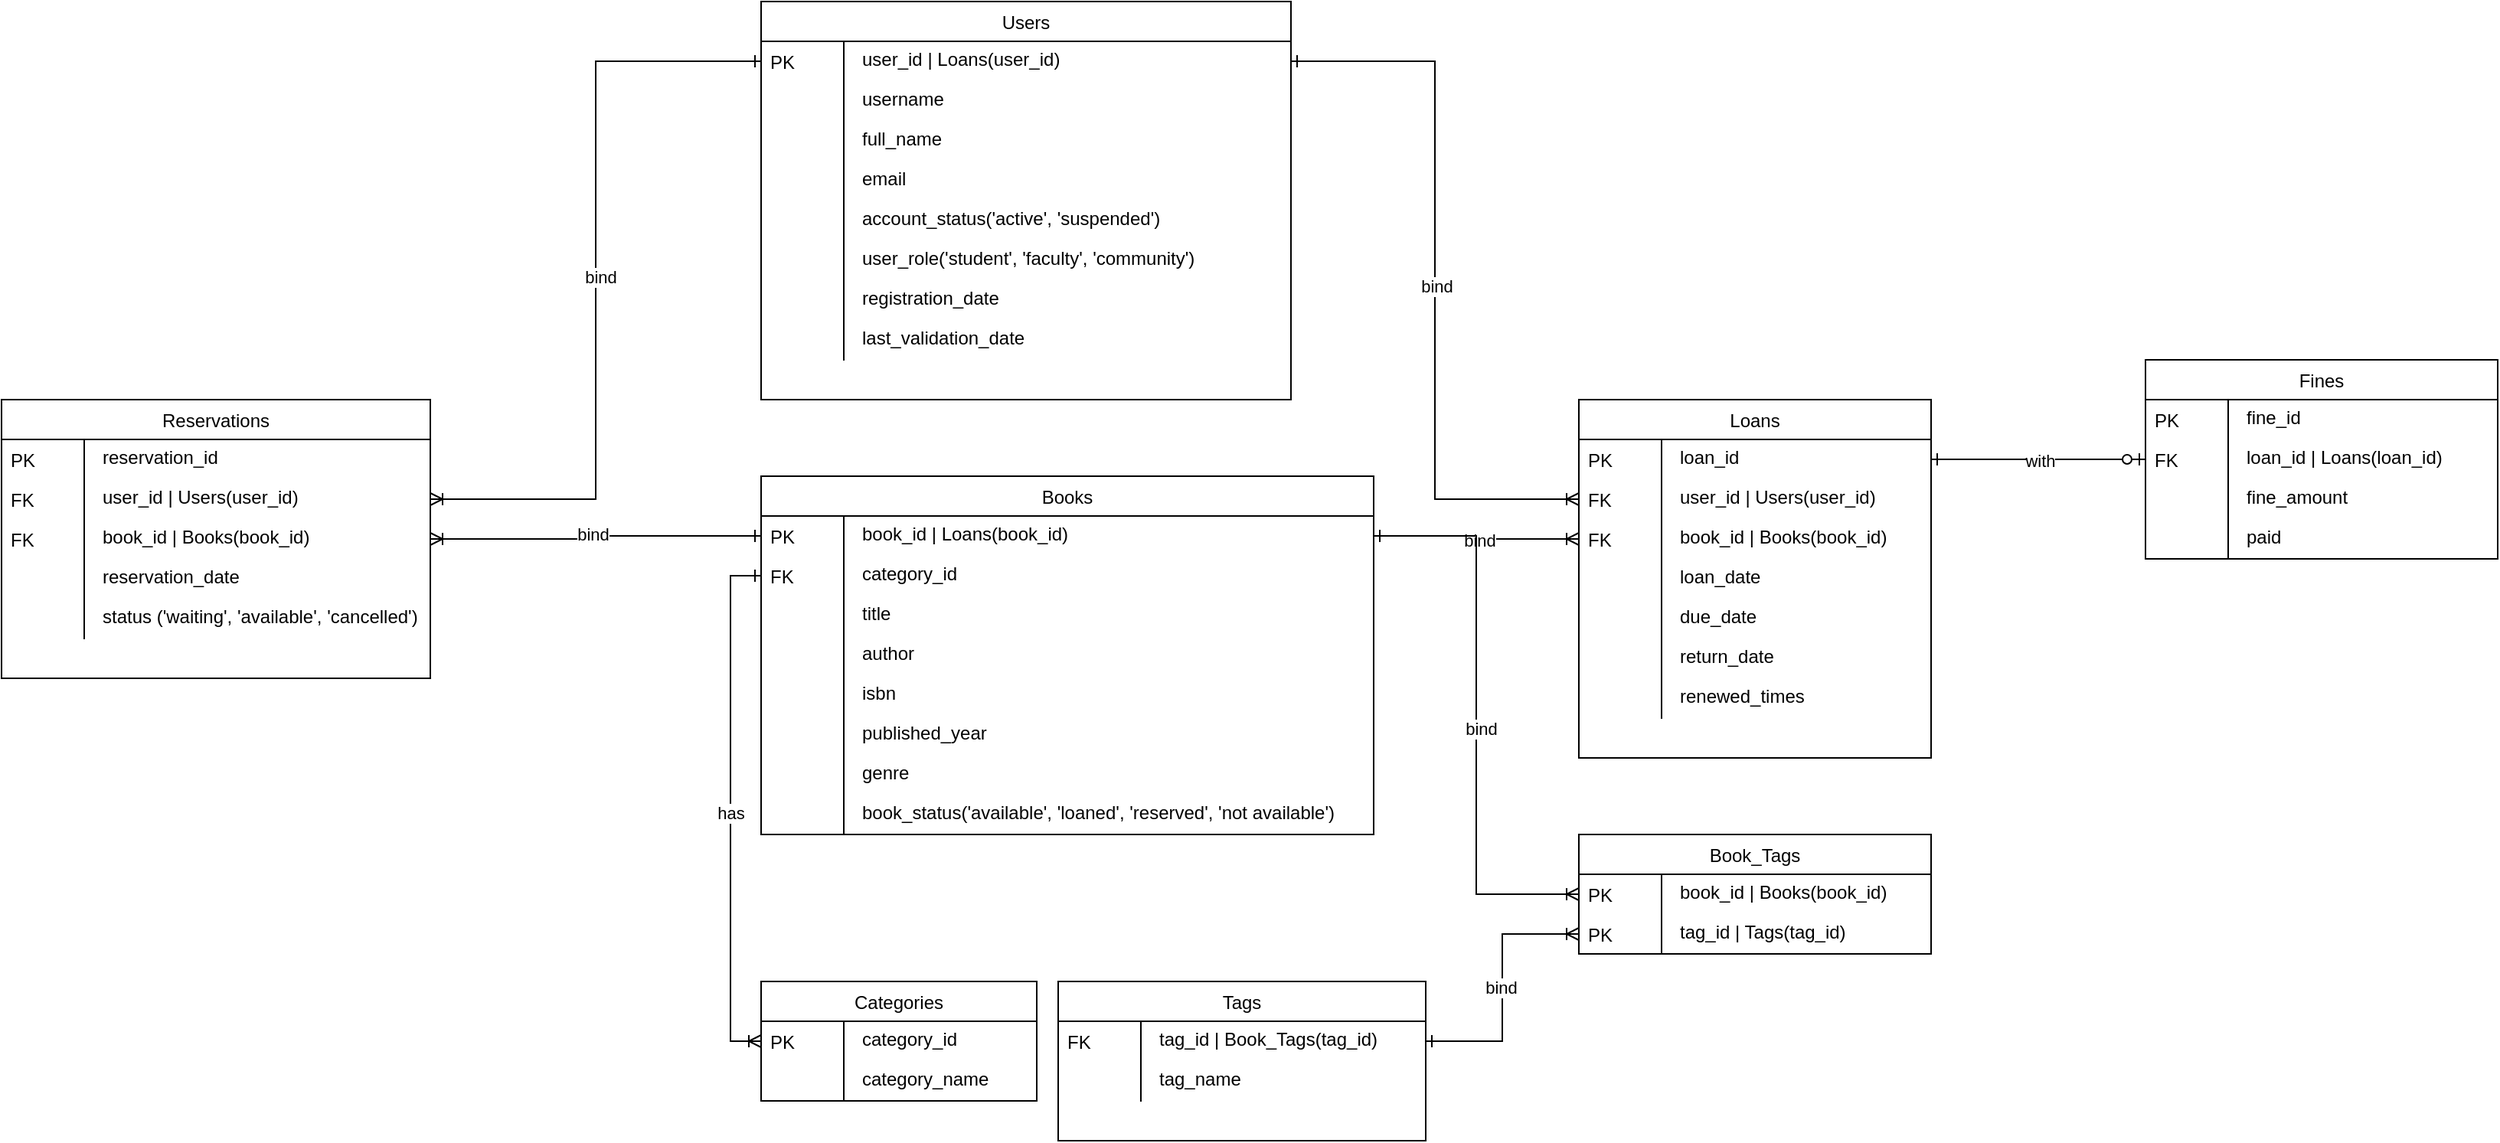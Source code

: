 <mxfile version="22.1.4" type="github">
  <diagram name="Page-1" id="wPOBaZBZE7tNI7YUTWre">
    <mxGraphModel dx="2874" dy="1925" grid="1" gridSize="10" guides="1" tooltips="1" connect="1" arrows="1" fold="1" page="1" pageScale="1" pageWidth="850" pageHeight="1100" math="0" shadow="0">
      <root>
        <mxCell id="0" />
        <mxCell id="1" parent="0" />
        <mxCell id="IFfx8L1EMS8ojiexpwJk-1" value="Users" style="swimlane;fontStyle=0;childLayout=stackLayout;horizontal=1;startSize=26;fillColor=default;horizontalStack=0;resizeParent=1;resizeLast=0;collapsible=1;marginBottom=0;swimlaneFillColor=default;align=center;" parent="1" vertex="1">
          <mxGeometry x="556" y="80" width="346" height="260" as="geometry" />
        </mxCell>
        <mxCell id="IFfx8L1EMS8ojiexpwJk-2" value="user_id | Loans(user_id)" style="shape=partialRectangle;top=0;left=0;right=0;bottom=0;align=left;verticalAlign=top;spacingTop=-2;fillColor=none;spacingLeft=64;spacingRight=4;overflow=hidden;rotatable=0;points=[[0,0.5],[1,0.5]];portConstraint=eastwest;dropTarget=0;" parent="IFfx8L1EMS8ojiexpwJk-1" vertex="1">
          <mxGeometry y="26" width="346" height="26" as="geometry" />
        </mxCell>
        <mxCell id="IFfx8L1EMS8ojiexpwJk-3" value="PK" style="shape=partialRectangle;top=0;left=0;bottom=0;fillColor=none;align=left;verticalAlign=middle;spacingLeft=4;spacingRight=4;overflow=hidden;rotatable=180;points=[];portConstraint=eastwest;part=1;" parent="IFfx8L1EMS8ojiexpwJk-2" vertex="1" connectable="0">
          <mxGeometry width="54" height="26" as="geometry" />
        </mxCell>
        <mxCell id="IFfx8L1EMS8ojiexpwJk-4" value="username" style="shape=partialRectangle;top=0;left=0;right=0;bottom=0;align=left;verticalAlign=top;spacingTop=-2;fillColor=none;spacingLeft=64;spacingRight=4;overflow=hidden;rotatable=0;points=[[0,0.5],[1,0.5]];portConstraint=eastwest;dropTarget=0;" parent="IFfx8L1EMS8ojiexpwJk-1" vertex="1">
          <mxGeometry y="52" width="346" height="26" as="geometry" />
        </mxCell>
        <mxCell id="IFfx8L1EMS8ojiexpwJk-5" value="" style="shape=partialRectangle;top=0;left=0;bottom=0;fillColor=none;align=left;verticalAlign=middle;spacingLeft=4;spacingRight=4;overflow=hidden;rotatable=180;points=[];portConstraint=eastwest;part=1;" parent="IFfx8L1EMS8ojiexpwJk-4" vertex="1" connectable="0">
          <mxGeometry width="54" height="26" as="geometry" />
        </mxCell>
        <mxCell id="IFfx8L1EMS8ojiexpwJk-6" value="full_name" style="shape=partialRectangle;top=0;left=0;right=0;bottom=0;align=left;verticalAlign=top;spacingTop=-2;fillColor=none;spacingLeft=64;spacingRight=4;overflow=hidden;rotatable=0;points=[[0,0.5],[1,0.5]];portConstraint=eastwest;dropTarget=0;" parent="IFfx8L1EMS8ojiexpwJk-1" vertex="1">
          <mxGeometry y="78" width="346" height="26" as="geometry" />
        </mxCell>
        <mxCell id="IFfx8L1EMS8ojiexpwJk-7" value="" style="shape=partialRectangle;top=0;left=0;bottom=0;fillColor=none;align=left;verticalAlign=middle;spacingLeft=4;spacingRight=4;overflow=hidden;rotatable=180;points=[];portConstraint=eastwest;part=1;" parent="IFfx8L1EMS8ojiexpwJk-6" vertex="1" connectable="0">
          <mxGeometry width="54" height="26" as="geometry" />
        </mxCell>
        <mxCell id="IFfx8L1EMS8ojiexpwJk-8" value="email" style="shape=partialRectangle;top=0;left=0;right=0;bottom=0;align=left;verticalAlign=top;spacingTop=-2;fillColor=none;spacingLeft=64;spacingRight=4;overflow=hidden;rotatable=0;points=[[0,0.5],[1,0.5]];portConstraint=eastwest;dropTarget=0;" parent="IFfx8L1EMS8ojiexpwJk-1" vertex="1">
          <mxGeometry y="104" width="346" height="26" as="geometry" />
        </mxCell>
        <mxCell id="IFfx8L1EMS8ojiexpwJk-9" value="" style="shape=partialRectangle;top=0;left=0;bottom=0;fillColor=none;align=left;verticalAlign=middle;spacingLeft=4;spacingRight=4;overflow=hidden;rotatable=180;points=[];portConstraint=eastwest;part=1;" parent="IFfx8L1EMS8ojiexpwJk-8" vertex="1" connectable="0">
          <mxGeometry width="54" height="26" as="geometry" />
        </mxCell>
        <mxCell id="IFfx8L1EMS8ojiexpwJk-10" value="account_status(&#39;active&#39;, &#39;suspended&#39;)" style="shape=partialRectangle;top=0;left=0;right=0;bottom=0;align=left;verticalAlign=top;spacingTop=-2;fillColor=none;spacingLeft=64;spacingRight=4;overflow=hidden;rotatable=0;points=[[0,0.5],[1,0.5]];portConstraint=eastwest;dropTarget=0;" parent="IFfx8L1EMS8ojiexpwJk-1" vertex="1">
          <mxGeometry y="130" width="346" height="26" as="geometry" />
        </mxCell>
        <mxCell id="IFfx8L1EMS8ojiexpwJk-11" value="" style="shape=partialRectangle;top=0;left=0;bottom=0;fillColor=none;align=left;verticalAlign=middle;spacingLeft=4;spacingRight=4;overflow=hidden;rotatable=180;points=[];portConstraint=eastwest;part=1;" parent="IFfx8L1EMS8ojiexpwJk-10" vertex="1" connectable="0">
          <mxGeometry width="54" height="26" as="geometry" />
        </mxCell>
        <mxCell id="IFfx8L1EMS8ojiexpwJk-12" value="user_role(&#39;student&#39;, &#39;faculty&#39;, &#39;community&#39;)" style="shape=partialRectangle;top=0;left=0;right=0;bottom=0;align=left;verticalAlign=top;spacingTop=-2;fillColor=none;spacingLeft=64;spacingRight=4;overflow=hidden;rotatable=0;points=[[0,0.5],[1,0.5]];portConstraint=eastwest;dropTarget=0;" parent="IFfx8L1EMS8ojiexpwJk-1" vertex="1">
          <mxGeometry y="156" width="346" height="26" as="geometry" />
        </mxCell>
        <mxCell id="IFfx8L1EMS8ojiexpwJk-13" value="" style="shape=partialRectangle;top=0;left=0;bottom=0;fillColor=none;align=left;verticalAlign=middle;spacingLeft=4;spacingRight=4;overflow=hidden;rotatable=180;points=[];portConstraint=eastwest;part=1;" parent="IFfx8L1EMS8ojiexpwJk-12" vertex="1" connectable="0">
          <mxGeometry width="54" height="26" as="geometry" />
        </mxCell>
        <mxCell id="IFfx8L1EMS8ojiexpwJk-14" value="registration_date" style="shape=partialRectangle;top=0;left=0;right=0;bottom=0;align=left;verticalAlign=top;spacingTop=-2;fillColor=none;spacingLeft=64;spacingRight=4;overflow=hidden;rotatable=0;points=[[0,0.5],[1,0.5]];portConstraint=eastwest;dropTarget=0;" parent="IFfx8L1EMS8ojiexpwJk-1" vertex="1">
          <mxGeometry y="182" width="346" height="26" as="geometry" />
        </mxCell>
        <mxCell id="IFfx8L1EMS8ojiexpwJk-15" value="" style="shape=partialRectangle;top=0;left=0;bottom=0;fillColor=none;align=left;verticalAlign=middle;spacingLeft=4;spacingRight=4;overflow=hidden;rotatable=180;points=[];portConstraint=eastwest;part=1;" parent="IFfx8L1EMS8ojiexpwJk-14" vertex="1" connectable="0">
          <mxGeometry width="54" height="26" as="geometry" />
        </mxCell>
        <mxCell id="IFfx8L1EMS8ojiexpwJk-16" value="last_validation_date" style="shape=partialRectangle;top=0;left=0;right=0;bottom=0;align=left;verticalAlign=top;spacingTop=-2;fillColor=none;spacingLeft=64;spacingRight=4;overflow=hidden;rotatable=0;points=[[0,0.5],[1,0.5]];portConstraint=eastwest;dropTarget=0;" parent="IFfx8L1EMS8ojiexpwJk-1" vertex="1">
          <mxGeometry y="208" width="346" height="26" as="geometry" />
        </mxCell>
        <mxCell id="IFfx8L1EMS8ojiexpwJk-17" value="" style="shape=partialRectangle;top=0;left=0;bottom=0;fillColor=none;align=left;verticalAlign=middle;spacingLeft=4;spacingRight=4;overflow=hidden;rotatable=180;points=[];portConstraint=eastwest;part=1;" parent="IFfx8L1EMS8ojiexpwJk-16" vertex="1" connectable="0">
          <mxGeometry width="54" height="26" as="geometry" />
        </mxCell>
        <mxCell id="IFfx8L1EMS8ojiexpwJk-20" value="Books" style="swimlane;fontStyle=0;childLayout=stackLayout;horizontal=1;startSize=26;fillColor=default;horizontalStack=0;resizeParent=1;resizeLast=0;collapsible=1;marginBottom=0;swimlaneFillColor=default;align=center;" parent="1" vertex="1">
          <mxGeometry x="556" y="390" width="400" height="234" as="geometry" />
        </mxCell>
        <mxCell id="IFfx8L1EMS8ojiexpwJk-21" value="book_id | Loans(book_id)" style="shape=partialRectangle;top=0;left=0;right=0;bottom=0;align=left;verticalAlign=top;spacingTop=-2;fillColor=none;spacingLeft=64;spacingRight=4;overflow=hidden;rotatable=0;points=[[0,0.5],[1,0.5]];portConstraint=eastwest;dropTarget=0;" parent="IFfx8L1EMS8ojiexpwJk-20" vertex="1">
          <mxGeometry y="26" width="400" height="26" as="geometry" />
        </mxCell>
        <mxCell id="IFfx8L1EMS8ojiexpwJk-22" value="PK" style="shape=partialRectangle;top=0;left=0;bottom=0;fillColor=none;align=left;verticalAlign=middle;spacingLeft=4;spacingRight=4;overflow=hidden;rotatable=180;points=[];portConstraint=eastwest;part=1;" parent="IFfx8L1EMS8ojiexpwJk-21" vertex="1" connectable="0">
          <mxGeometry width="54" height="26" as="geometry" />
        </mxCell>
        <mxCell id="PrtX7hDFaPL1FRTSaG6n-14" value="category_id" style="shape=partialRectangle;top=0;left=0;right=0;bottom=0;align=left;verticalAlign=top;spacingTop=-2;fillColor=none;spacingLeft=64;spacingRight=4;overflow=hidden;rotatable=0;points=[[0,0.5],[1,0.5]];portConstraint=eastwest;dropTarget=0;" vertex="1" parent="IFfx8L1EMS8ojiexpwJk-20">
          <mxGeometry y="52" width="400" height="26" as="geometry" />
        </mxCell>
        <mxCell id="PrtX7hDFaPL1FRTSaG6n-15" value="FK" style="shape=partialRectangle;top=0;left=0;bottom=0;fillColor=none;align=left;verticalAlign=middle;spacingLeft=4;spacingRight=4;overflow=hidden;rotatable=180;points=[];portConstraint=eastwest;part=1;" vertex="1" connectable="0" parent="PrtX7hDFaPL1FRTSaG6n-14">
          <mxGeometry width="54" height="26" as="geometry" />
        </mxCell>
        <mxCell id="IFfx8L1EMS8ojiexpwJk-23" value="title" style="shape=partialRectangle;top=0;left=0;right=0;bottom=0;align=left;verticalAlign=top;spacingTop=-2;fillColor=none;spacingLeft=64;spacingRight=4;overflow=hidden;rotatable=0;points=[[0,0.5],[1,0.5]];portConstraint=eastwest;dropTarget=0;" parent="IFfx8L1EMS8ojiexpwJk-20" vertex="1">
          <mxGeometry y="78" width="400" height="26" as="geometry" />
        </mxCell>
        <mxCell id="IFfx8L1EMS8ojiexpwJk-24" value="" style="shape=partialRectangle;top=0;left=0;bottom=0;fillColor=none;align=left;verticalAlign=middle;spacingLeft=4;spacingRight=4;overflow=hidden;rotatable=180;points=[];portConstraint=eastwest;part=1;" parent="IFfx8L1EMS8ojiexpwJk-23" vertex="1" connectable="0">
          <mxGeometry width="54" height="26" as="geometry" />
        </mxCell>
        <mxCell id="IFfx8L1EMS8ojiexpwJk-25" value="author" style="shape=partialRectangle;top=0;left=0;right=0;bottom=0;align=left;verticalAlign=top;spacingTop=-2;fillColor=none;spacingLeft=64;spacingRight=4;overflow=hidden;rotatable=0;points=[[0,0.5],[1,0.5]];portConstraint=eastwest;dropTarget=0;" parent="IFfx8L1EMS8ojiexpwJk-20" vertex="1">
          <mxGeometry y="104" width="400" height="26" as="geometry" />
        </mxCell>
        <mxCell id="IFfx8L1EMS8ojiexpwJk-26" value="" style="shape=partialRectangle;top=0;left=0;bottom=0;fillColor=none;align=left;verticalAlign=middle;spacingLeft=4;spacingRight=4;overflow=hidden;rotatable=180;points=[];portConstraint=eastwest;part=1;" parent="IFfx8L1EMS8ojiexpwJk-25" vertex="1" connectable="0">
          <mxGeometry width="54" height="26" as="geometry" />
        </mxCell>
        <mxCell id="IFfx8L1EMS8ojiexpwJk-27" value="isbn" style="shape=partialRectangle;top=0;left=0;right=0;bottom=0;align=left;verticalAlign=top;spacingTop=-2;fillColor=none;spacingLeft=64;spacingRight=4;overflow=hidden;rotatable=0;points=[[0,0.5],[1,0.5]];portConstraint=eastwest;dropTarget=0;" parent="IFfx8L1EMS8ojiexpwJk-20" vertex="1">
          <mxGeometry y="130" width="400" height="26" as="geometry" />
        </mxCell>
        <mxCell id="IFfx8L1EMS8ojiexpwJk-28" value="" style="shape=partialRectangle;top=0;left=0;bottom=0;fillColor=none;align=left;verticalAlign=middle;spacingLeft=4;spacingRight=4;overflow=hidden;rotatable=180;points=[];portConstraint=eastwest;part=1;" parent="IFfx8L1EMS8ojiexpwJk-27" vertex="1" connectable="0">
          <mxGeometry width="54" height="26" as="geometry" />
        </mxCell>
        <mxCell id="IFfx8L1EMS8ojiexpwJk-29" value="published_year" style="shape=partialRectangle;top=0;left=0;right=0;bottom=0;align=left;verticalAlign=top;spacingTop=-2;fillColor=none;spacingLeft=64;spacingRight=4;overflow=hidden;rotatable=0;points=[[0,0.5],[1,0.5]];portConstraint=eastwest;dropTarget=0;" parent="IFfx8L1EMS8ojiexpwJk-20" vertex="1">
          <mxGeometry y="156" width="400" height="26" as="geometry" />
        </mxCell>
        <mxCell id="IFfx8L1EMS8ojiexpwJk-30" value="" style="shape=partialRectangle;top=0;left=0;bottom=0;fillColor=none;align=left;verticalAlign=middle;spacingLeft=4;spacingRight=4;overflow=hidden;rotatable=180;points=[];portConstraint=eastwest;part=1;" parent="IFfx8L1EMS8ojiexpwJk-29" vertex="1" connectable="0">
          <mxGeometry width="54" height="26" as="geometry" />
        </mxCell>
        <mxCell id="IFfx8L1EMS8ojiexpwJk-31" value="genre" style="shape=partialRectangle;top=0;left=0;right=0;bottom=0;align=left;verticalAlign=top;spacingTop=-2;fillColor=none;spacingLeft=64;spacingRight=4;overflow=hidden;rotatable=0;points=[[0,0.5],[1,0.5]];portConstraint=eastwest;dropTarget=0;" parent="IFfx8L1EMS8ojiexpwJk-20" vertex="1">
          <mxGeometry y="182" width="400" height="26" as="geometry" />
        </mxCell>
        <mxCell id="IFfx8L1EMS8ojiexpwJk-32" value="" style="shape=partialRectangle;top=0;left=0;bottom=0;fillColor=none;align=left;verticalAlign=middle;spacingLeft=4;spacingRight=4;overflow=hidden;rotatable=180;points=[];portConstraint=eastwest;part=1;" parent="IFfx8L1EMS8ojiexpwJk-31" vertex="1" connectable="0">
          <mxGeometry width="54" height="26" as="geometry" />
        </mxCell>
        <mxCell id="IFfx8L1EMS8ojiexpwJk-33" value="book_status(&#39;available&#39;, &#39;loaned&#39;, &#39;reserved&#39;, &#39;not available&#39;)" style="shape=partialRectangle;top=0;left=0;right=0;bottom=0;align=left;verticalAlign=top;spacingTop=-2;fillColor=none;spacingLeft=64;spacingRight=4;overflow=hidden;rotatable=0;points=[[0,0.5],[1,0.5]];portConstraint=eastwest;dropTarget=0;" parent="IFfx8L1EMS8ojiexpwJk-20" vertex="1">
          <mxGeometry y="208" width="400" height="26" as="geometry" />
        </mxCell>
        <mxCell id="IFfx8L1EMS8ojiexpwJk-34" value="" style="shape=partialRectangle;top=0;left=0;bottom=0;fillColor=none;align=left;verticalAlign=middle;spacingLeft=4;spacingRight=4;overflow=hidden;rotatable=180;points=[];portConstraint=eastwest;part=1;" parent="IFfx8L1EMS8ojiexpwJk-33" vertex="1" connectable="0">
          <mxGeometry width="54" height="26" as="geometry" />
        </mxCell>
        <mxCell id="IFfx8L1EMS8ojiexpwJk-37" value="Loans" style="swimlane;fontStyle=0;childLayout=stackLayout;horizontal=1;startSize=26;fillColor=default;horizontalStack=0;resizeParent=1;resizeLast=0;collapsible=1;marginBottom=0;swimlaneFillColor=default;align=center;" parent="1" vertex="1">
          <mxGeometry x="1090" y="340" width="230" height="234" as="geometry" />
        </mxCell>
        <mxCell id="IFfx8L1EMS8ojiexpwJk-38" value="loan_id" style="shape=partialRectangle;top=0;left=0;right=0;bottom=0;align=left;verticalAlign=top;spacingTop=-2;fillColor=none;spacingLeft=64;spacingRight=4;overflow=hidden;rotatable=0;points=[[0,0.5],[1,0.5]];portConstraint=eastwest;dropTarget=0;" parent="IFfx8L1EMS8ojiexpwJk-37" vertex="1">
          <mxGeometry y="26" width="230" height="26" as="geometry" />
        </mxCell>
        <mxCell id="IFfx8L1EMS8ojiexpwJk-39" value="PK" style="shape=partialRectangle;top=0;left=0;bottom=0;fillColor=none;align=left;verticalAlign=middle;spacingLeft=4;spacingRight=4;overflow=hidden;rotatable=180;points=[];portConstraint=eastwest;part=1;" parent="IFfx8L1EMS8ojiexpwJk-38" vertex="1" connectable="0">
          <mxGeometry width="54" height="26" as="geometry" />
        </mxCell>
        <mxCell id="IFfx8L1EMS8ojiexpwJk-40" value="user_id | Users(user_id)" style="shape=partialRectangle;top=0;left=0;right=0;bottom=0;align=left;verticalAlign=top;spacingTop=-2;fillColor=none;spacingLeft=64;spacingRight=4;overflow=hidden;rotatable=0;points=[[0,0.5],[1,0.5]];portConstraint=eastwest;dropTarget=0;" parent="IFfx8L1EMS8ojiexpwJk-37" vertex="1">
          <mxGeometry y="52" width="230" height="26" as="geometry" />
        </mxCell>
        <mxCell id="IFfx8L1EMS8ojiexpwJk-41" value="FK" style="shape=partialRectangle;top=0;left=0;bottom=0;fillColor=none;align=left;verticalAlign=middle;spacingLeft=4;spacingRight=4;overflow=hidden;rotatable=180;points=[];portConstraint=eastwest;part=1;" parent="IFfx8L1EMS8ojiexpwJk-40" vertex="1" connectable="0">
          <mxGeometry width="54" height="26" as="geometry" />
        </mxCell>
        <mxCell id="IFfx8L1EMS8ojiexpwJk-42" value="book_id | Books(book_id)" style="shape=partialRectangle;top=0;left=0;right=0;bottom=0;align=left;verticalAlign=top;spacingTop=-2;fillColor=none;spacingLeft=64;spacingRight=4;overflow=hidden;rotatable=0;points=[[0,0.5],[1,0.5]];portConstraint=eastwest;dropTarget=0;" parent="IFfx8L1EMS8ojiexpwJk-37" vertex="1">
          <mxGeometry y="78" width="230" height="26" as="geometry" />
        </mxCell>
        <mxCell id="IFfx8L1EMS8ojiexpwJk-43" value="FK" style="shape=partialRectangle;top=0;left=0;bottom=0;fillColor=none;align=left;verticalAlign=middle;spacingLeft=4;spacingRight=4;overflow=hidden;rotatable=180;points=[];portConstraint=eastwest;part=1;" parent="IFfx8L1EMS8ojiexpwJk-42" vertex="1" connectable="0">
          <mxGeometry width="54" height="26" as="geometry" />
        </mxCell>
        <mxCell id="IFfx8L1EMS8ojiexpwJk-44" value="loan_date" style="shape=partialRectangle;top=0;left=0;right=0;bottom=0;align=left;verticalAlign=top;spacingTop=-2;fillColor=none;spacingLeft=64;spacingRight=4;overflow=hidden;rotatable=0;points=[[0,0.5],[1,0.5]];portConstraint=eastwest;dropTarget=0;" parent="IFfx8L1EMS8ojiexpwJk-37" vertex="1">
          <mxGeometry y="104" width="230" height="26" as="geometry" />
        </mxCell>
        <mxCell id="IFfx8L1EMS8ojiexpwJk-45" value="" style="shape=partialRectangle;top=0;left=0;bottom=0;fillColor=none;align=left;verticalAlign=middle;spacingLeft=4;spacingRight=4;overflow=hidden;rotatable=180;points=[];portConstraint=eastwest;part=1;" parent="IFfx8L1EMS8ojiexpwJk-44" vertex="1" connectable="0">
          <mxGeometry width="54" height="26" as="geometry" />
        </mxCell>
        <mxCell id="IFfx8L1EMS8ojiexpwJk-46" value="due_date" style="shape=partialRectangle;top=0;left=0;right=0;bottom=0;align=left;verticalAlign=top;spacingTop=-2;fillColor=none;spacingLeft=64;spacingRight=4;overflow=hidden;rotatable=0;points=[[0,0.5],[1,0.5]];portConstraint=eastwest;dropTarget=0;" parent="IFfx8L1EMS8ojiexpwJk-37" vertex="1">
          <mxGeometry y="130" width="230" height="26" as="geometry" />
        </mxCell>
        <mxCell id="IFfx8L1EMS8ojiexpwJk-47" value="" style="shape=partialRectangle;top=0;left=0;bottom=0;fillColor=none;align=left;verticalAlign=middle;spacingLeft=4;spacingRight=4;overflow=hidden;rotatable=180;points=[];portConstraint=eastwest;part=1;" parent="IFfx8L1EMS8ojiexpwJk-46" vertex="1" connectable="0">
          <mxGeometry width="54" height="26" as="geometry" />
        </mxCell>
        <mxCell id="IFfx8L1EMS8ojiexpwJk-48" value="return_date" style="shape=partialRectangle;top=0;left=0;right=0;bottom=0;align=left;verticalAlign=top;spacingTop=-2;fillColor=none;spacingLeft=64;spacingRight=4;overflow=hidden;rotatable=0;points=[[0,0.5],[1,0.5]];portConstraint=eastwest;dropTarget=0;" parent="IFfx8L1EMS8ojiexpwJk-37" vertex="1">
          <mxGeometry y="156" width="230" height="26" as="geometry" />
        </mxCell>
        <mxCell id="IFfx8L1EMS8ojiexpwJk-49" value="" style="shape=partialRectangle;top=0;left=0;bottom=0;fillColor=none;align=left;verticalAlign=middle;spacingLeft=4;spacingRight=4;overflow=hidden;rotatable=180;points=[];portConstraint=eastwest;part=1;" parent="IFfx8L1EMS8ojiexpwJk-48" vertex="1" connectable="0">
          <mxGeometry width="54" height="26" as="geometry" />
        </mxCell>
        <mxCell id="IFfx8L1EMS8ojiexpwJk-50" value="renewed_times" style="shape=partialRectangle;top=0;left=0;right=0;bottom=0;align=left;verticalAlign=top;spacingTop=-2;fillColor=none;spacingLeft=64;spacingRight=4;overflow=hidden;rotatable=0;points=[[0,0.5],[1,0.5]];portConstraint=eastwest;dropTarget=0;" parent="IFfx8L1EMS8ojiexpwJk-37" vertex="1">
          <mxGeometry y="182" width="230" height="26" as="geometry" />
        </mxCell>
        <mxCell id="IFfx8L1EMS8ojiexpwJk-51" value="" style="shape=partialRectangle;top=0;left=0;bottom=0;fillColor=none;align=left;verticalAlign=middle;spacingLeft=4;spacingRight=4;overflow=hidden;rotatable=180;points=[];portConstraint=eastwest;part=1;" parent="IFfx8L1EMS8ojiexpwJk-50" vertex="1" connectable="0">
          <mxGeometry width="54" height="26" as="geometry" />
        </mxCell>
        <mxCell id="IFfx8L1EMS8ojiexpwJk-54" value="Reservations" style="swimlane;fontStyle=0;childLayout=stackLayout;horizontal=1;startSize=26;fillColor=default;horizontalStack=0;resizeParent=1;resizeLast=0;collapsible=1;marginBottom=0;swimlaneFillColor=default;align=center;" parent="1" vertex="1">
          <mxGeometry x="60" y="340" width="280" height="182" as="geometry" />
        </mxCell>
        <mxCell id="IFfx8L1EMS8ojiexpwJk-55" value="reservation_id" style="shape=partialRectangle;top=0;left=0;right=0;bottom=0;align=left;verticalAlign=top;spacingTop=-2;fillColor=none;spacingLeft=64;spacingRight=4;overflow=hidden;rotatable=0;points=[[0,0.5],[1,0.5]];portConstraint=eastwest;dropTarget=0;" parent="IFfx8L1EMS8ojiexpwJk-54" vertex="1">
          <mxGeometry y="26" width="280" height="26" as="geometry" />
        </mxCell>
        <mxCell id="IFfx8L1EMS8ojiexpwJk-56" value="PK" style="shape=partialRectangle;top=0;left=0;bottom=0;fillColor=none;align=left;verticalAlign=middle;spacingLeft=4;spacingRight=4;overflow=hidden;rotatable=180;points=[];portConstraint=eastwest;part=1;" parent="IFfx8L1EMS8ojiexpwJk-55" vertex="1" connectable="0">
          <mxGeometry width="54" height="26" as="geometry" />
        </mxCell>
        <mxCell id="IFfx8L1EMS8ojiexpwJk-57" value="user_id | Users(user_id)" style="shape=partialRectangle;top=0;left=0;right=0;bottom=0;align=left;verticalAlign=top;spacingTop=-2;fillColor=none;spacingLeft=64;spacingRight=4;overflow=hidden;rotatable=0;points=[[0,0.5],[1,0.5]];portConstraint=eastwest;dropTarget=0;" parent="IFfx8L1EMS8ojiexpwJk-54" vertex="1">
          <mxGeometry y="52" width="280" height="26" as="geometry" />
        </mxCell>
        <mxCell id="IFfx8L1EMS8ojiexpwJk-58" value="FK" style="shape=partialRectangle;top=0;left=0;bottom=0;fillColor=none;align=left;verticalAlign=middle;spacingLeft=4;spacingRight=4;overflow=hidden;rotatable=180;points=[];portConstraint=eastwest;part=1;" parent="IFfx8L1EMS8ojiexpwJk-57" vertex="1" connectable="0">
          <mxGeometry width="54" height="26" as="geometry" />
        </mxCell>
        <mxCell id="IFfx8L1EMS8ojiexpwJk-59" value="book_id | Books(book_id)" style="shape=partialRectangle;top=0;left=0;right=0;bottom=0;align=left;verticalAlign=top;spacingTop=-2;fillColor=none;spacingLeft=64;spacingRight=4;overflow=hidden;rotatable=0;points=[[0,0.5],[1,0.5]];portConstraint=eastwest;dropTarget=0;" parent="IFfx8L1EMS8ojiexpwJk-54" vertex="1">
          <mxGeometry y="78" width="280" height="26" as="geometry" />
        </mxCell>
        <mxCell id="IFfx8L1EMS8ojiexpwJk-60" value="FK" style="shape=partialRectangle;top=0;left=0;bottom=0;fillColor=none;align=left;verticalAlign=middle;spacingLeft=4;spacingRight=4;overflow=hidden;rotatable=180;points=[];portConstraint=eastwest;part=1;" parent="IFfx8L1EMS8ojiexpwJk-59" vertex="1" connectable="0">
          <mxGeometry width="54" height="26" as="geometry" />
        </mxCell>
        <mxCell id="IFfx8L1EMS8ojiexpwJk-61" value="reservation_date" style="shape=partialRectangle;top=0;left=0;right=0;bottom=0;align=left;verticalAlign=top;spacingTop=-2;fillColor=none;spacingLeft=64;spacingRight=4;overflow=hidden;rotatable=0;points=[[0,0.5],[1,0.5]];portConstraint=eastwest;dropTarget=0;" parent="IFfx8L1EMS8ojiexpwJk-54" vertex="1">
          <mxGeometry y="104" width="280" height="26" as="geometry" />
        </mxCell>
        <mxCell id="IFfx8L1EMS8ojiexpwJk-62" value="" style="shape=partialRectangle;top=0;left=0;bottom=0;fillColor=none;align=left;verticalAlign=middle;spacingLeft=4;spacingRight=4;overflow=hidden;rotatable=180;points=[];portConstraint=eastwest;part=1;" parent="IFfx8L1EMS8ojiexpwJk-61" vertex="1" connectable="0">
          <mxGeometry width="54" height="26" as="geometry" />
        </mxCell>
        <mxCell id="IFfx8L1EMS8ojiexpwJk-63" value="status (&#39;waiting&#39;, &#39;available&#39;, &#39;cancelled&#39;)" style="shape=partialRectangle;top=0;left=0;right=0;bottom=0;align=left;verticalAlign=top;spacingTop=-2;fillColor=none;spacingLeft=64;spacingRight=4;overflow=hidden;rotatable=0;points=[[0,0.5],[1,0.5]];portConstraint=eastwest;dropTarget=0;" parent="IFfx8L1EMS8ojiexpwJk-54" vertex="1">
          <mxGeometry y="130" width="280" height="26" as="geometry" />
        </mxCell>
        <mxCell id="IFfx8L1EMS8ojiexpwJk-64" value="" style="shape=partialRectangle;top=0;left=0;bottom=0;fillColor=none;align=left;verticalAlign=middle;spacingLeft=4;spacingRight=4;overflow=hidden;rotatable=180;points=[];portConstraint=eastwest;part=1;" parent="IFfx8L1EMS8ojiexpwJk-63" vertex="1" connectable="0">
          <mxGeometry width="54" height="26" as="geometry" />
        </mxCell>
        <mxCell id="IFfx8L1EMS8ojiexpwJk-67" value="Fines" style="swimlane;fontStyle=0;childLayout=stackLayout;horizontal=1;startSize=26;fillColor=default;horizontalStack=0;resizeParent=1;resizeLast=0;collapsible=1;marginBottom=0;swimlaneFillColor=default;align=center;" parent="1" vertex="1">
          <mxGeometry x="1460" y="314" width="230" height="130" as="geometry" />
        </mxCell>
        <mxCell id="IFfx8L1EMS8ojiexpwJk-68" value="fine_id" style="shape=partialRectangle;top=0;left=0;right=0;bottom=0;align=left;verticalAlign=top;spacingTop=-2;fillColor=none;spacingLeft=64;spacingRight=4;overflow=hidden;rotatable=0;points=[[0,0.5],[1,0.5]];portConstraint=eastwest;dropTarget=0;" parent="IFfx8L1EMS8ojiexpwJk-67" vertex="1">
          <mxGeometry y="26" width="230" height="26" as="geometry" />
        </mxCell>
        <mxCell id="IFfx8L1EMS8ojiexpwJk-69" value="PK" style="shape=partialRectangle;top=0;left=0;bottom=0;fillColor=none;align=left;verticalAlign=middle;spacingLeft=4;spacingRight=4;overflow=hidden;rotatable=180;points=[];portConstraint=eastwest;part=1;" parent="IFfx8L1EMS8ojiexpwJk-68" vertex="1" connectable="0">
          <mxGeometry width="54" height="26" as="geometry" />
        </mxCell>
        <mxCell id="IFfx8L1EMS8ojiexpwJk-70" value="loan_id | Loans(loan_id)" style="shape=partialRectangle;top=0;left=0;right=0;bottom=0;align=left;verticalAlign=top;spacingTop=-2;fillColor=none;spacingLeft=64;spacingRight=4;overflow=hidden;rotatable=0;points=[[0,0.5],[1,0.5]];portConstraint=eastwest;dropTarget=0;" parent="IFfx8L1EMS8ojiexpwJk-67" vertex="1">
          <mxGeometry y="52" width="230" height="26" as="geometry" />
        </mxCell>
        <mxCell id="IFfx8L1EMS8ojiexpwJk-71" value="FK" style="shape=partialRectangle;top=0;left=0;bottom=0;fillColor=none;align=left;verticalAlign=middle;spacingLeft=4;spacingRight=4;overflow=hidden;rotatable=180;points=[];portConstraint=eastwest;part=1;" parent="IFfx8L1EMS8ojiexpwJk-70" vertex="1" connectable="0">
          <mxGeometry width="54" height="26" as="geometry" />
        </mxCell>
        <mxCell id="IFfx8L1EMS8ojiexpwJk-72" value="fine_amount" style="shape=partialRectangle;top=0;left=0;right=0;bottom=0;align=left;verticalAlign=top;spacingTop=-2;fillColor=none;spacingLeft=64;spacingRight=4;overflow=hidden;rotatable=0;points=[[0,0.5],[1,0.5]];portConstraint=eastwest;dropTarget=0;" parent="IFfx8L1EMS8ojiexpwJk-67" vertex="1">
          <mxGeometry y="78" width="230" height="26" as="geometry" />
        </mxCell>
        <mxCell id="IFfx8L1EMS8ojiexpwJk-73" value="" style="shape=partialRectangle;top=0;left=0;bottom=0;fillColor=none;align=left;verticalAlign=middle;spacingLeft=4;spacingRight=4;overflow=hidden;rotatable=180;points=[];portConstraint=eastwest;part=1;" parent="IFfx8L1EMS8ojiexpwJk-72" vertex="1" connectable="0">
          <mxGeometry width="54" height="26" as="geometry" />
        </mxCell>
        <mxCell id="IFfx8L1EMS8ojiexpwJk-74" value="paid" style="shape=partialRectangle;top=0;left=0;right=0;bottom=0;align=left;verticalAlign=top;spacingTop=-2;fillColor=none;spacingLeft=64;spacingRight=4;overflow=hidden;rotatable=0;points=[[0,0.5],[1,0.5]];portConstraint=eastwest;dropTarget=0;" parent="IFfx8L1EMS8ojiexpwJk-67" vertex="1">
          <mxGeometry y="104" width="230" height="26" as="geometry" />
        </mxCell>
        <mxCell id="IFfx8L1EMS8ojiexpwJk-75" value="" style="shape=partialRectangle;top=0;left=0;bottom=0;fillColor=none;align=left;verticalAlign=middle;spacingLeft=4;spacingRight=4;overflow=hidden;rotatable=180;points=[];portConstraint=eastwest;part=1;" parent="IFfx8L1EMS8ojiexpwJk-74" vertex="1" connectable="0">
          <mxGeometry width="54" height="26" as="geometry" />
        </mxCell>
        <mxCell id="PrtX7hDFaPL1FRTSaG6n-3" style="edgeStyle=orthogonalEdgeStyle;rounded=0;orthogonalLoop=1;jettySize=auto;html=1;exitX=1;exitY=0.5;exitDx=0;exitDy=0;endArrow=ERone;endFill=0;startArrow=ERoneToMany;startFill=0;" edge="1" parent="1" source="IFfx8L1EMS8ojiexpwJk-57" target="IFfx8L1EMS8ojiexpwJk-2">
          <mxGeometry relative="1" as="geometry" />
        </mxCell>
        <mxCell id="PrtX7hDFaPL1FRTSaG6n-10" value="bind" style="edgeLabel;html=1;align=center;verticalAlign=middle;resizable=0;points=[];" vertex="1" connectable="0" parent="PrtX7hDFaPL1FRTSaG6n-3">
          <mxGeometry x="0.01" y="-3" relative="1" as="geometry">
            <mxPoint as="offset" />
          </mxGeometry>
        </mxCell>
        <mxCell id="PrtX7hDFaPL1FRTSaG6n-4" style="edgeStyle=orthogonalEdgeStyle;rounded=0;orthogonalLoop=1;jettySize=auto;html=1;exitX=1;exitY=0.5;exitDx=0;exitDy=0;entryX=0;entryY=0.5;entryDx=0;entryDy=0;endArrow=ERone;endFill=0;startArrow=ERoneToMany;startFill=0;" edge="1" parent="1" source="IFfx8L1EMS8ojiexpwJk-59" target="IFfx8L1EMS8ojiexpwJk-21">
          <mxGeometry relative="1" as="geometry" />
        </mxCell>
        <mxCell id="PrtX7hDFaPL1FRTSaG6n-13" value="bind" style="edgeLabel;html=1;align=center;verticalAlign=middle;resizable=0;points=[];" vertex="1" connectable="0" parent="PrtX7hDFaPL1FRTSaG6n-4">
          <mxGeometry x="-0.033" y="4" relative="1" as="geometry">
            <mxPoint y="1" as="offset" />
          </mxGeometry>
        </mxCell>
        <mxCell id="PrtX7hDFaPL1FRTSaG6n-5" style="edgeStyle=orthogonalEdgeStyle;rounded=0;orthogonalLoop=1;jettySize=auto;html=1;exitX=1;exitY=0.5;exitDx=0;exitDy=0;startArrow=ERone;startFill=0;endArrow=ERoneToMany;endFill=0;" edge="1" parent="1" source="IFfx8L1EMS8ojiexpwJk-2" target="IFfx8L1EMS8ojiexpwJk-40">
          <mxGeometry relative="1" as="geometry" />
        </mxCell>
        <mxCell id="PrtX7hDFaPL1FRTSaG6n-8" value="bind" style="edgeLabel;html=1;align=center;verticalAlign=middle;resizable=0;points=[];" vertex="1" connectable="0" parent="PrtX7hDFaPL1FRTSaG6n-5">
          <mxGeometry x="0.017" y="1" relative="1" as="geometry">
            <mxPoint as="offset" />
          </mxGeometry>
        </mxCell>
        <mxCell id="PrtX7hDFaPL1FRTSaG6n-6" style="edgeStyle=orthogonalEdgeStyle;rounded=0;orthogonalLoop=1;jettySize=auto;html=1;exitX=1;exitY=0.5;exitDx=0;exitDy=0;entryX=0;entryY=0.5;entryDx=0;entryDy=0;startArrow=ERone;startFill=0;endArrow=ERoneToMany;endFill=0;" edge="1" parent="1" source="IFfx8L1EMS8ojiexpwJk-21" target="IFfx8L1EMS8ojiexpwJk-42">
          <mxGeometry relative="1" as="geometry" />
        </mxCell>
        <mxCell id="PrtX7hDFaPL1FRTSaG6n-9" value="bind" style="edgeLabel;html=1;align=center;verticalAlign=middle;resizable=0;points=[];" vertex="1" connectable="0" parent="PrtX7hDFaPL1FRTSaG6n-6">
          <mxGeometry x="0.005" y="1" relative="1" as="geometry">
            <mxPoint x="1" y="1" as="offset" />
          </mxGeometry>
        </mxCell>
        <mxCell id="PrtX7hDFaPL1FRTSaG6n-16" value="Categories" style="swimlane;fontStyle=0;childLayout=stackLayout;horizontal=1;startSize=26;fillColor=default;horizontalStack=0;resizeParent=1;resizeLast=0;collapsible=1;marginBottom=0;swimlaneFillColor=default;align=center;" vertex="1" parent="1">
          <mxGeometry x="556" y="720" width="180" height="78" as="geometry" />
        </mxCell>
        <mxCell id="PrtX7hDFaPL1FRTSaG6n-17" value="category_id" style="shape=partialRectangle;top=0;left=0;right=0;bottom=0;align=left;verticalAlign=top;spacingTop=-2;fillColor=none;spacingLeft=64;spacingRight=4;overflow=hidden;rotatable=0;points=[[0,0.5],[1,0.5]];portConstraint=eastwest;dropTarget=0;" vertex="1" parent="PrtX7hDFaPL1FRTSaG6n-16">
          <mxGeometry y="26" width="180" height="26" as="geometry" />
        </mxCell>
        <mxCell id="PrtX7hDFaPL1FRTSaG6n-18" value="PK" style="shape=partialRectangle;top=0;left=0;bottom=0;fillColor=none;align=left;verticalAlign=middle;spacingLeft=4;spacingRight=4;overflow=hidden;rotatable=180;points=[];portConstraint=eastwest;part=1;" vertex="1" connectable="0" parent="PrtX7hDFaPL1FRTSaG6n-17">
          <mxGeometry width="54" height="26" as="geometry" />
        </mxCell>
        <mxCell id="PrtX7hDFaPL1FRTSaG6n-19" value="category_name" style="shape=partialRectangle;top=0;left=0;right=0;bottom=0;align=left;verticalAlign=top;spacingTop=-2;fillColor=none;spacingLeft=64;spacingRight=4;overflow=hidden;rotatable=0;points=[[0,0.5],[1,0.5]];portConstraint=eastwest;dropTarget=0;" vertex="1" parent="PrtX7hDFaPL1FRTSaG6n-16">
          <mxGeometry y="52" width="180" height="26" as="geometry" />
        </mxCell>
        <mxCell id="PrtX7hDFaPL1FRTSaG6n-20" value="" style="shape=partialRectangle;top=0;left=0;bottom=0;fillColor=none;align=left;verticalAlign=middle;spacingLeft=4;spacingRight=4;overflow=hidden;rotatable=180;points=[];portConstraint=eastwest;part=1;" vertex="1" connectable="0" parent="PrtX7hDFaPL1FRTSaG6n-19">
          <mxGeometry width="54" height="26" as="geometry" />
        </mxCell>
        <mxCell id="PrtX7hDFaPL1FRTSaG6n-21" style="edgeStyle=orthogonalEdgeStyle;rounded=0;orthogonalLoop=1;jettySize=auto;html=1;exitX=0;exitY=0.5;exitDx=0;exitDy=0;entryX=0;entryY=0.5;entryDx=0;entryDy=0;startArrow=ERone;startFill=0;endArrow=ERoneToMany;endFill=0;" edge="1" parent="1" source="PrtX7hDFaPL1FRTSaG6n-14" target="PrtX7hDFaPL1FRTSaG6n-16">
          <mxGeometry relative="1" as="geometry" />
        </mxCell>
        <mxCell id="PrtX7hDFaPL1FRTSaG6n-38" value="has" style="edgeLabel;html=1;align=center;verticalAlign=middle;resizable=0;points=[];" vertex="1" connectable="0" parent="PrtX7hDFaPL1FRTSaG6n-21">
          <mxGeometry x="0.017" relative="1" as="geometry">
            <mxPoint as="offset" />
          </mxGeometry>
        </mxCell>
        <mxCell id="PrtX7hDFaPL1FRTSaG6n-22" value="Tags" style="swimlane;fontStyle=0;childLayout=stackLayout;horizontal=1;startSize=26;fillColor=default;horizontalStack=0;resizeParent=1;resizeLast=0;collapsible=1;marginBottom=0;swimlaneFillColor=default;align=center;" vertex="1" parent="1">
          <mxGeometry x="750" y="720" width="240" height="104" as="geometry" />
        </mxCell>
        <mxCell id="PrtX7hDFaPL1FRTSaG6n-23" value="tag_id | Book_Tags(tag_id)" style="shape=partialRectangle;top=0;left=0;right=0;bottom=0;align=left;verticalAlign=top;spacingTop=-2;fillColor=none;spacingLeft=64;spacingRight=4;overflow=hidden;rotatable=0;points=[[0,0.5],[1,0.5]];portConstraint=eastwest;dropTarget=0;" vertex="1" parent="PrtX7hDFaPL1FRTSaG6n-22">
          <mxGeometry y="26" width="240" height="26" as="geometry" />
        </mxCell>
        <mxCell id="PrtX7hDFaPL1FRTSaG6n-24" value="FK" style="shape=partialRectangle;top=0;left=0;bottom=0;fillColor=none;align=left;verticalAlign=middle;spacingLeft=4;spacingRight=4;overflow=hidden;rotatable=180;points=[];portConstraint=eastwest;part=1;" vertex="1" connectable="0" parent="PrtX7hDFaPL1FRTSaG6n-23">
          <mxGeometry width="54" height="26" as="geometry" />
        </mxCell>
        <mxCell id="PrtX7hDFaPL1FRTSaG6n-25" value="tag_name" style="shape=partialRectangle;top=0;left=0;right=0;bottom=0;align=left;verticalAlign=top;spacingTop=-2;fillColor=none;spacingLeft=64;spacingRight=4;overflow=hidden;rotatable=0;points=[[0,0.5],[1,0.5]];portConstraint=eastwest;dropTarget=0;" vertex="1" parent="PrtX7hDFaPL1FRTSaG6n-22">
          <mxGeometry y="52" width="240" height="26" as="geometry" />
        </mxCell>
        <mxCell id="PrtX7hDFaPL1FRTSaG6n-26" value="" style="shape=partialRectangle;top=0;left=0;bottom=0;fillColor=none;align=left;verticalAlign=middle;spacingLeft=4;spacingRight=4;overflow=hidden;rotatable=180;points=[];portConstraint=eastwest;part=1;" vertex="1" connectable="0" parent="PrtX7hDFaPL1FRTSaG6n-25">
          <mxGeometry width="54" height="26" as="geometry" />
        </mxCell>
        <mxCell id="PrtX7hDFaPL1FRTSaG6n-29" value="Book_Tags" style="swimlane;fontStyle=0;childLayout=stackLayout;horizontal=1;startSize=26;fillColor=default;horizontalStack=0;resizeParent=1;resizeLast=0;collapsible=1;marginBottom=0;swimlaneFillColor=default;align=center;" vertex="1" parent="1">
          <mxGeometry x="1090" y="624" width="230" height="78" as="geometry" />
        </mxCell>
        <mxCell id="PrtX7hDFaPL1FRTSaG6n-30" value="book_id | Books(book_id)" style="shape=partialRectangle;top=0;left=0;right=0;bottom=0;align=left;verticalAlign=top;spacingTop=-2;fillColor=none;spacingLeft=64;spacingRight=4;overflow=hidden;rotatable=0;points=[[0,0.5],[1,0.5]];portConstraint=eastwest;dropTarget=0;" vertex="1" parent="PrtX7hDFaPL1FRTSaG6n-29">
          <mxGeometry y="26" width="230" height="26" as="geometry" />
        </mxCell>
        <mxCell id="PrtX7hDFaPL1FRTSaG6n-31" value="PK" style="shape=partialRectangle;top=0;left=0;bottom=0;fillColor=none;align=left;verticalAlign=middle;spacingLeft=4;spacingRight=4;overflow=hidden;rotatable=180;points=[];portConstraint=eastwest;part=1;" vertex="1" connectable="0" parent="PrtX7hDFaPL1FRTSaG6n-30">
          <mxGeometry width="54" height="26" as="geometry" />
        </mxCell>
        <mxCell id="PrtX7hDFaPL1FRTSaG6n-32" value="tag_id | Tags(tag_id)" style="shape=partialRectangle;top=0;left=0;right=0;bottom=0;align=left;verticalAlign=top;spacingTop=-2;fillColor=none;spacingLeft=64;spacingRight=4;overflow=hidden;rotatable=0;points=[[0,0.5],[1,0.5]];portConstraint=eastwest;dropTarget=0;" vertex="1" parent="PrtX7hDFaPL1FRTSaG6n-29">
          <mxGeometry y="52" width="230" height="26" as="geometry" />
        </mxCell>
        <mxCell id="PrtX7hDFaPL1FRTSaG6n-33" value="PK" style="shape=partialRectangle;top=0;left=0;bottom=0;fillColor=none;align=left;verticalAlign=middle;spacingLeft=4;spacingRight=4;overflow=hidden;rotatable=180;points=[];portConstraint=eastwest;part=1;" vertex="1" connectable="0" parent="PrtX7hDFaPL1FRTSaG6n-32">
          <mxGeometry width="54" height="26" as="geometry" />
        </mxCell>
        <mxCell id="PrtX7hDFaPL1FRTSaG6n-34" style="rounded=0;orthogonalLoop=1;jettySize=auto;html=1;exitX=1;exitY=0.5;exitDx=0;exitDy=0;entryX=0;entryY=0.5;entryDx=0;entryDy=0;endArrow=ERoneToMany;endFill=0;startArrow=ERone;startFill=0;edgeStyle=orthogonalEdgeStyle;" edge="1" parent="1" source="PrtX7hDFaPL1FRTSaG6n-23" target="PrtX7hDFaPL1FRTSaG6n-32">
          <mxGeometry relative="1" as="geometry" />
        </mxCell>
        <mxCell id="PrtX7hDFaPL1FRTSaG6n-37" value="bind" style="edgeLabel;html=1;align=center;verticalAlign=middle;resizable=0;points=[];" vertex="1" connectable="0" parent="PrtX7hDFaPL1FRTSaG6n-34">
          <mxGeometry x="0.008" y="1" relative="1" as="geometry">
            <mxPoint as="offset" />
          </mxGeometry>
        </mxCell>
        <mxCell id="PrtX7hDFaPL1FRTSaG6n-35" style="edgeStyle=orthogonalEdgeStyle;rounded=0;orthogonalLoop=1;jettySize=auto;html=1;exitX=0;exitY=0.5;exitDx=0;exitDy=0;entryX=1;entryY=0.5;entryDx=0;entryDy=0;endArrow=ERone;endFill=0;startArrow=ERoneToMany;startFill=0;" edge="1" parent="1" source="PrtX7hDFaPL1FRTSaG6n-30" target="IFfx8L1EMS8ojiexpwJk-21">
          <mxGeometry relative="1" as="geometry" />
        </mxCell>
        <mxCell id="PrtX7hDFaPL1FRTSaG6n-36" value="bind" style="edgeLabel;html=1;align=center;verticalAlign=middle;resizable=0;points=[];" vertex="1" connectable="0" parent="PrtX7hDFaPL1FRTSaG6n-35">
          <mxGeometry x="-0.046" y="-3" relative="1" as="geometry">
            <mxPoint as="offset" />
          </mxGeometry>
        </mxCell>
        <mxCell id="PrtX7hDFaPL1FRTSaG6n-40" style="rounded=0;orthogonalLoop=1;jettySize=auto;html=1;entryX=0;entryY=0.5;entryDx=0;entryDy=0;endArrow=ERzeroToOne;endFill=0;startArrow=ERone;startFill=0;" edge="1" parent="1" source="IFfx8L1EMS8ojiexpwJk-38" target="IFfx8L1EMS8ojiexpwJk-67">
          <mxGeometry relative="1" as="geometry" />
        </mxCell>
        <mxCell id="PrtX7hDFaPL1FRTSaG6n-41" value="with" style="edgeLabel;html=1;align=center;verticalAlign=middle;resizable=0;points=[];" vertex="1" connectable="0" parent="PrtX7hDFaPL1FRTSaG6n-40">
          <mxGeometry x="0.014" relative="1" as="geometry">
            <mxPoint y="1" as="offset" />
          </mxGeometry>
        </mxCell>
      </root>
    </mxGraphModel>
  </diagram>
</mxfile>
